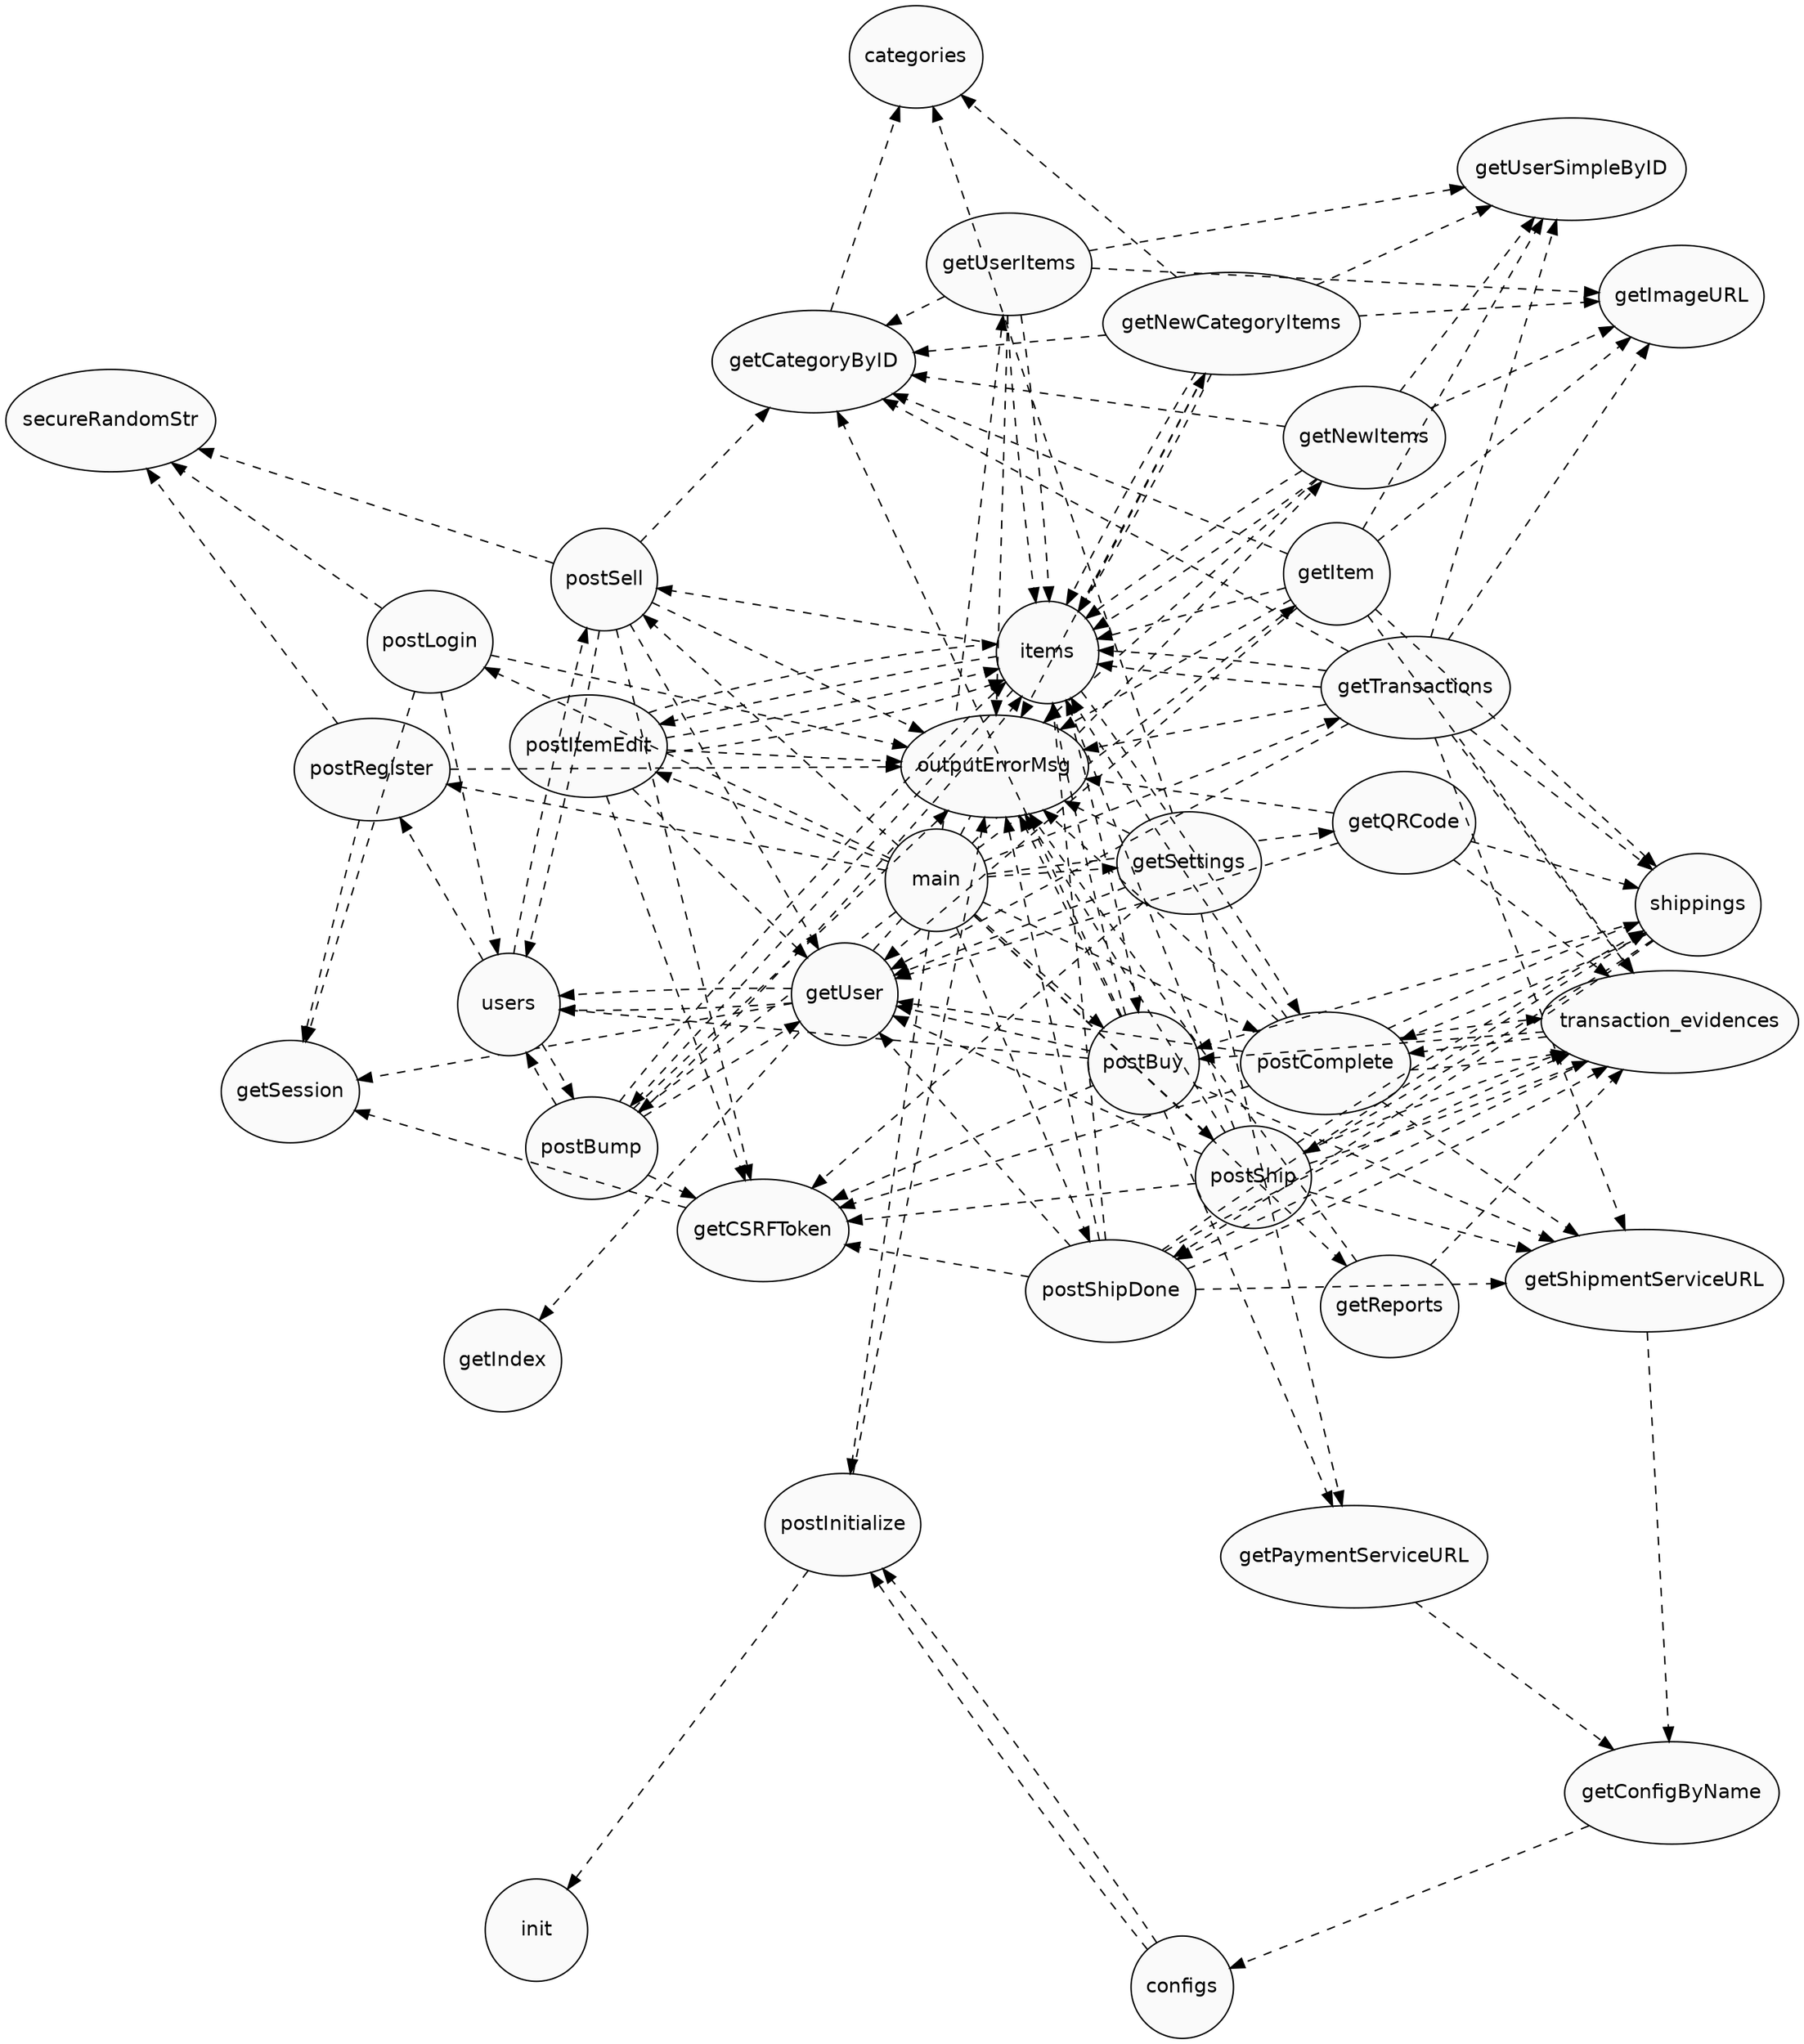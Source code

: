 
  digraph  {
    layout = "neato";
    overlap=false;
    splines=false;
    edge [len=0.0];
    node [
      landscape = true,
      width = 1,
      height = 1,
      fontname = "Helvetica",
      style="filled",
      fillcolor="#fafafa",
    ];
    edge [
      len=1.8,
      fontsize="20",
      // penwidth="2",
      fontname = "Helvetica",
      style="dashed",
    ];
    init;main;getSession;getCSRFToken;getUser;getUserSimpleByID;getCategoryByID;getConfigByName;getPaymentServiceURL;getShipmentServiceURL;getIndex;postInitialize;getNewItems;getNewCategoryItems;getUserItems;getTransactions;getItem;postItemEdit;getQRCode;postBuy;postShip;postShipDone;postComplete;postSell;secureRandomStr;postBump;getSettings;postLogin;postRegister;getReports;outputErrorMsg;getImageURL;
    main -> postInitialize;main -> getNewItems;main -> getNewCategoryItems;main -> getTransactions;main -> getUserItems;main -> getItem;main -> postItemEdit;main -> postBuy;main -> postSell;main -> postShip;main -> postShipDone;main -> postComplete;main -> getQRCode;main -> postBump;main -> getSettings;main -> postLogin;main -> postRegister;main -> getReports;main -> getIndex;getCSRFToken -> getSession;getUser -> getSession;getPaymentServiceURL -> getConfigByName;getShipmentServiceURL -> getConfigByName;postInitialize -> outputErrorMsg;postInitialize -> init;getNewItems -> outputErrorMsg;getNewItems -> getUserSimpleByID;getNewItems -> getCategoryByID;getNewItems -> getImageURL;getNewCategoryItems -> outputErrorMsg;getNewCategoryItems -> getCategoryByID;getNewCategoryItems -> getUserSimpleByID;getNewCategoryItems -> getImageURL;getUserItems -> outputErrorMsg;getUserItems -> getUserSimpleByID;getUserItems -> getCategoryByID;getUserItems -> getImageURL;getTransactions -> getUser;getTransactions -> outputErrorMsg;getTransactions -> getUserSimpleByID;getTransactions -> getCategoryByID;getTransactions -> getImageURL;getTransactions -> getShipmentServiceURL;getItem -> outputErrorMsg;getItem -> getUser;getItem -> getCategoryByID;getItem -> getUserSimpleByID;getItem -> getImageURL;postItemEdit -> outputErrorMsg;postItemEdit -> getCSRFToken;postItemEdit -> getUser;getQRCode -> outputErrorMsg;getQRCode -> getUser;postBuy -> outputErrorMsg;postBuy -> getCSRFToken;postBuy -> getUser;postBuy -> getCategoryByID;postBuy -> getShipmentServiceURL;postBuy -> getPaymentServiceURL;postShip -> outputErrorMsg;postShip -> getCSRFToken;postShip -> getUser;postShip -> getShipmentServiceURL;postShipDone -> outputErrorMsg;postShipDone -> getCSRFToken;postShipDone -> getUser;postShipDone -> getShipmentServiceURL;postComplete -> outputErrorMsg;postComplete -> getCSRFToken;postComplete -> getUser;postComplete -> getShipmentServiceURL;postSell -> outputErrorMsg;postSell -> getCSRFToken;postSell -> getCategoryByID;postSell -> getUser;postSell -> secureRandomStr;postBump -> outputErrorMsg;postBump -> getCSRFToken;postBump -> getUser;getSettings -> getCSRFToken;getSettings -> getUser;getSettings -> getPaymentServiceURL;getSettings -> outputErrorMsg;postLogin -> outputErrorMsg;postLogin -> getSession;postLogin -> secureRandomStr;postRegister -> outputErrorMsg;postRegister -> getSession;postRegister -> secureRandomStr;getReports -> outputErrorMsg;getUser -> users;getUser -> users;getCategoryByID -> categories;getConfigByName -> configs;configs -> postInitialize;configs -> postInitialize;getNewItems -> items;getNewItems -> items;getNewCategoryItems -> categories;getNewCategoryItems -> items;getNewCategoryItems -> items;getUserItems -> items;getUserItems -> items;getTransactions -> items;getTransactions -> items;getTransactions -> transaction_evidences;getTransactions -> shippings;getItem -> items;getItem -> transaction_evidences;getItem -> shippings;postItemEdit -> items;postItemEdit -> items;items -> postItemEdit;postItemEdit -> items;getQRCode -> transaction_evidences;getQRCode -> shippings;postBuy -> items;postBuy -> users;transaction_evidences -> postBuy;items -> postBuy;shippings -> postBuy;postShip -> transaction_evidences;postShip -> items;postShip -> transaction_evidences;postShip -> shippings;shippings -> postShip;postShipDone -> transaction_evidences;postShipDone -> items;postShipDone -> transaction_evidences;postShipDone -> shippings;shippings -> postShipDone;transaction_evidences -> postShipDone;postComplete -> transaction_evidences;postComplete -> items;postComplete -> transaction_evidences;postComplete -> shippings;shippings -> postComplete;transaction_evidences -> postComplete;items -> postComplete;postSell -> users;items -> postSell;users -> postSell;postBump -> items;postBump -> users;items -> postBump;users -> postBump;postBump -> items;getSettings -> categories;postLogin -> users;users -> postRegister;getReports -> transaction_evidences;
    
  }
  